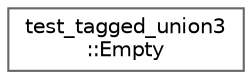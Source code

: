 digraph "类继承关系图"
{
 // LATEX_PDF_SIZE
  bgcolor="transparent";
  edge [fontname=Helvetica,fontsize=10,labelfontname=Helvetica,labelfontsize=10];
  node [fontname=Helvetica,fontsize=10,shape=box,height=0.2,width=0.4];
  rankdir="LR";
  Node0 [id="Node000000",label="test_tagged_union3\l::Empty",height=0.2,width=0.4,color="grey40", fillcolor="white", style="filled",URL="$structtest__tagged__union3_1_1_empty.html",tooltip=" "];
}
